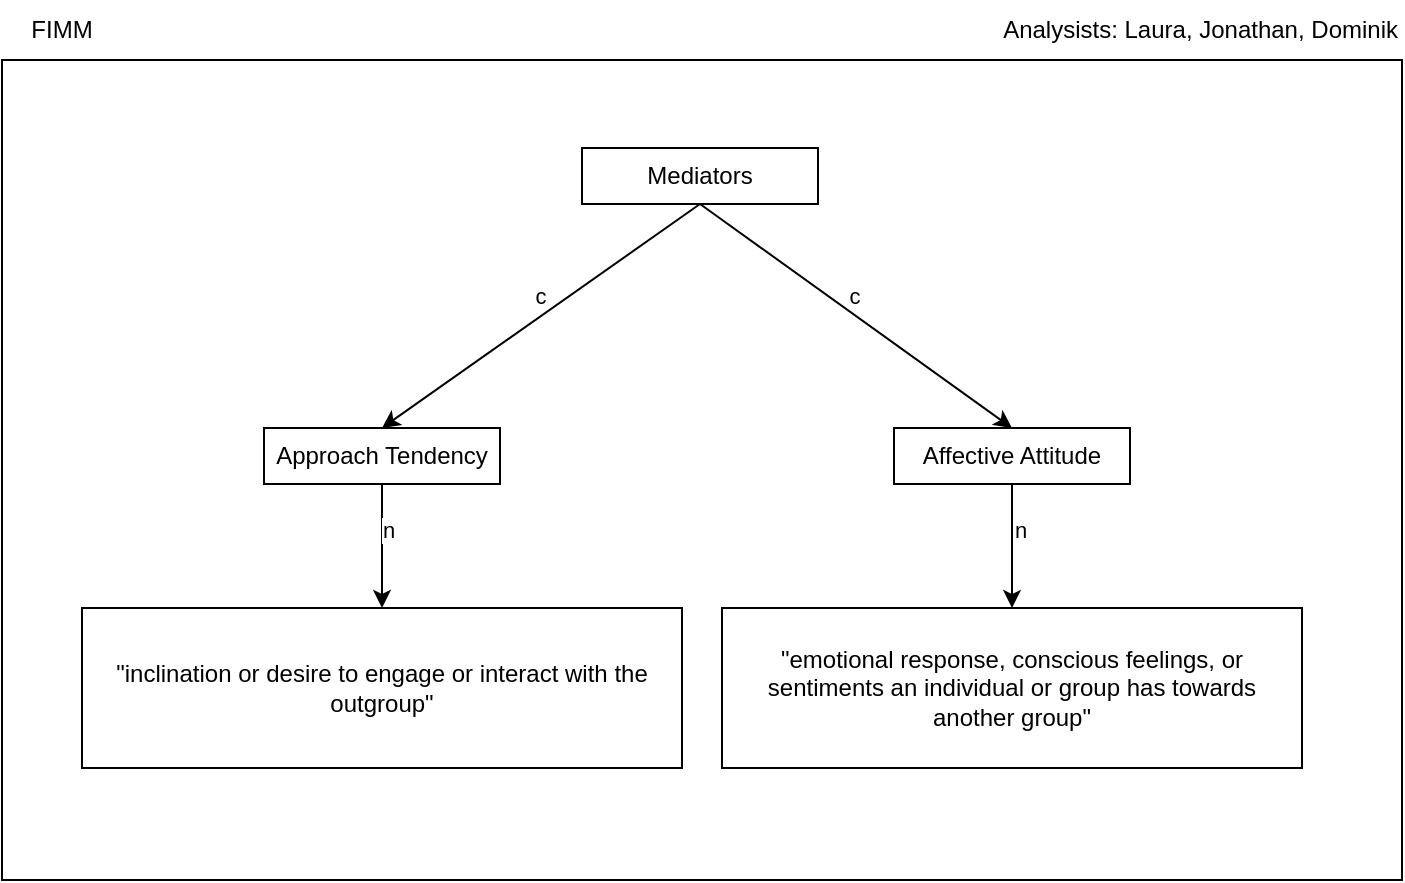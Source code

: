 <mxfile version="22.1.8" type="device">
  <diagram name="Seite-1" id="MKWQJLoHLc9qOP75Z5xH">
    <mxGraphModel dx="1174" dy="832" grid="1" gridSize="10" guides="1" tooltips="1" connect="1" arrows="1" fold="1" page="1" pageScale="1" pageWidth="1169" pageHeight="827" math="0" shadow="0">
      <root>
        <mxCell id="0" />
        <mxCell id="1" parent="0" />
        <mxCell id="UvJSpZQZPLTxlrHoe62g-42" value="" style="rounded=0;whiteSpace=wrap;html=1;movable=1;resizable=1;rotatable=1;deletable=1;editable=1;locked=0;connectable=1;" parent="1" vertex="1">
          <mxGeometry x="60" y="182" width="700" height="410" as="geometry" />
        </mxCell>
        <mxCell id="UvJSpZQZPLTxlrHoe62g-2" value="FIMM" style="text;html=1;strokeColor=none;fillColor=none;align=center;verticalAlign=middle;whiteSpace=wrap;rounded=0;" parent="1" vertex="1">
          <mxGeometry x="60" y="152" width="60" height="30" as="geometry" />
        </mxCell>
        <mxCell id="UvJSpZQZPLTxlrHoe62g-21" value="" style="endArrow=classic;html=1;rounded=0;exitX=0.5;exitY=1;exitDx=0;exitDy=0;entryX=0.5;entryY=0;entryDx=0;entryDy=0;" parent="1" source="UvJSpZQZPLTxlrHoe62g-27" target="UvJSpZQZPLTxlrHoe62g-26" edge="1">
          <mxGeometry relative="1" as="geometry">
            <mxPoint x="293" y="420" as="sourcePoint" />
            <mxPoint x="270" y="364" as="targetPoint" />
          </mxGeometry>
        </mxCell>
        <mxCell id="UvJSpZQZPLTxlrHoe62g-22" value="n" style="edgeLabel;resizable=0;html=1;align=center;verticalAlign=middle;" parent="UvJSpZQZPLTxlrHoe62g-21" connectable="0" vertex="1">
          <mxGeometry relative="1" as="geometry">
            <mxPoint x="3" y="-8" as="offset" />
          </mxGeometry>
        </mxCell>
        <mxCell id="UvJSpZQZPLTxlrHoe62g-26" value="&quot;inclination or desire to engage or interact with the outgroup&quot;" style="rounded=0;whiteSpace=wrap;html=1;" parent="1" vertex="1">
          <mxGeometry x="100" y="456" width="300" height="80" as="geometry" />
        </mxCell>
        <mxCell id="UvJSpZQZPLTxlrHoe62g-27" value="Approach Tendency" style="rounded=0;whiteSpace=wrap;html=1;" parent="1" vertex="1">
          <mxGeometry x="191" y="366" width="118" height="28" as="geometry" />
        </mxCell>
        <mxCell id="2Y_Nf_6-CCuoH6848xhx-2" value="" style="endArrow=classic;html=1;rounded=0;exitX=0.5;exitY=1;exitDx=0;exitDy=0;entryX=0.5;entryY=0;entryDx=0;entryDy=0;" edge="1" parent="1" source="2Y_Nf_6-CCuoH6848xhx-5" target="2Y_Nf_6-CCuoH6848xhx-4">
          <mxGeometry relative="1" as="geometry">
            <mxPoint x="280" y="610" as="sourcePoint" />
            <mxPoint x="380" y="610" as="targetPoint" />
          </mxGeometry>
        </mxCell>
        <mxCell id="2Y_Nf_6-CCuoH6848xhx-3" value="n" style="edgeLabel;resizable=0;html=1;align=center;verticalAlign=middle;" connectable="0" vertex="1" parent="2Y_Nf_6-CCuoH6848xhx-2">
          <mxGeometry relative="1" as="geometry">
            <mxPoint x="4" y="-8" as="offset" />
          </mxGeometry>
        </mxCell>
        <mxCell id="2Y_Nf_6-CCuoH6848xhx-4" value="&quot;emotional response, conscious feelings, or sentiments an individual or group has towards another group&quot;" style="rounded=0;whiteSpace=wrap;html=1;" vertex="1" parent="1">
          <mxGeometry x="420" y="456" width="290" height="80" as="geometry" />
        </mxCell>
        <mxCell id="2Y_Nf_6-CCuoH6848xhx-5" value="Affective Attitude" style="rounded=0;whiteSpace=wrap;html=1;" vertex="1" parent="1">
          <mxGeometry x="506" y="366" width="118" height="28" as="geometry" />
        </mxCell>
        <mxCell id="2Y_Nf_6-CCuoH6848xhx-6" value="Analysists: Laura, Jonathan, Dominik" style="text;html=1;strokeColor=none;fillColor=none;align=right;verticalAlign=middle;whiteSpace=wrap;rounded=0;" vertex="1" parent="1">
          <mxGeometry x="500" y="152" width="260" height="30" as="geometry" />
        </mxCell>
        <mxCell id="2Y_Nf_6-CCuoH6848xhx-7" value="Mediators" style="rounded=0;whiteSpace=wrap;html=1;" vertex="1" parent="1">
          <mxGeometry x="350" y="226" width="118" height="28" as="geometry" />
        </mxCell>
        <mxCell id="2Y_Nf_6-CCuoH6848xhx-8" value="" style="endArrow=classic;html=1;rounded=0;exitX=0.5;exitY=1;exitDx=0;exitDy=0;entryX=0.5;entryY=0;entryDx=0;entryDy=0;" edge="1" parent="1" source="2Y_Nf_6-CCuoH6848xhx-7" target="UvJSpZQZPLTxlrHoe62g-27">
          <mxGeometry relative="1" as="geometry">
            <mxPoint x="408.5" y="280" as="sourcePoint" />
            <mxPoint x="408.5" y="342" as="targetPoint" />
          </mxGeometry>
        </mxCell>
        <mxCell id="2Y_Nf_6-CCuoH6848xhx-9" value="c" style="edgeLabel;resizable=0;html=1;align=center;verticalAlign=middle;" connectable="0" vertex="1" parent="2Y_Nf_6-CCuoH6848xhx-8">
          <mxGeometry relative="1" as="geometry">
            <mxPoint x="-1" y="-10" as="offset" />
          </mxGeometry>
        </mxCell>
        <mxCell id="2Y_Nf_6-CCuoH6848xhx-10" value="" style="endArrow=classic;html=1;rounded=0;entryX=0.5;entryY=0;entryDx=0;entryDy=0;exitX=0.5;exitY=1;exitDx=0;exitDy=0;" edge="1" parent="1" source="2Y_Nf_6-CCuoH6848xhx-7" target="2Y_Nf_6-CCuoH6848xhx-5">
          <mxGeometry relative="1" as="geometry">
            <mxPoint x="410" y="260" as="sourcePoint" />
            <mxPoint x="380" y="398" as="targetPoint" />
          </mxGeometry>
        </mxCell>
        <mxCell id="2Y_Nf_6-CCuoH6848xhx-11" value="c" style="edgeLabel;resizable=0;html=1;align=center;verticalAlign=middle;" connectable="0" vertex="1" parent="2Y_Nf_6-CCuoH6848xhx-10">
          <mxGeometry relative="1" as="geometry">
            <mxPoint x="-1" y="-10" as="offset" />
          </mxGeometry>
        </mxCell>
      </root>
    </mxGraphModel>
  </diagram>
</mxfile>
